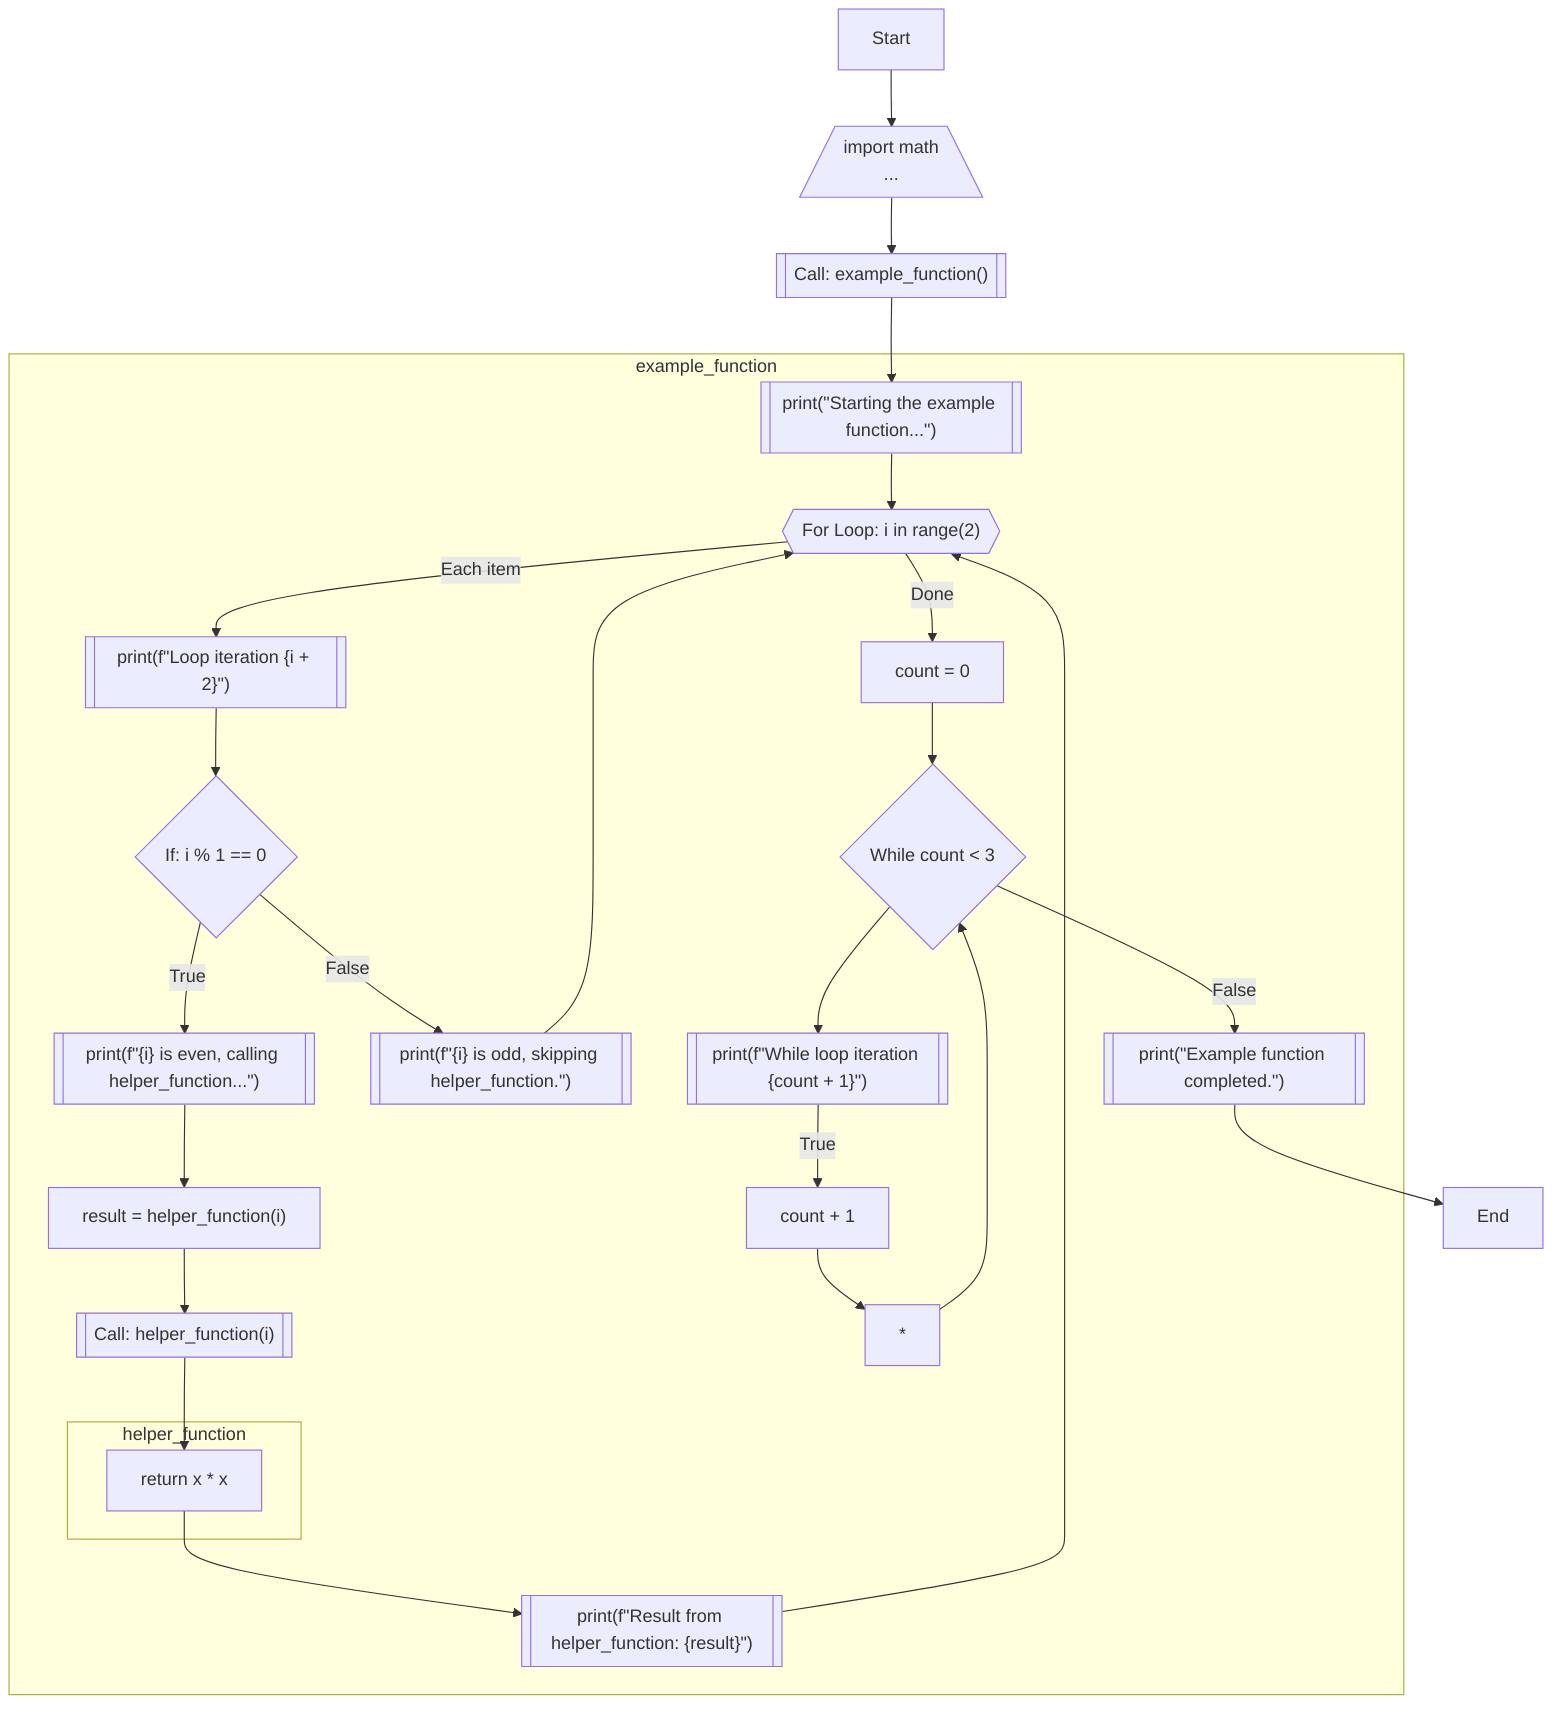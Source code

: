 graph TD
    start1[Start]
    end2[End]
    import3[/"import math
..."\]
    call_example_function4[["Call: example_function()"]]
    expr6[["print(#quot;Starting the example function...#quot;)"]]
    for_loop7{{"For Loop: i in range(2)"}}
    expr9[["print(f#quot;Loop iteration {i + 2}#quot;)"]]
    if_cond10{"If: i % 1 == 0"}
    expr12[["print(f#quot;{i} is even, calling helper_function...#quot;)"]]
    assign13["result = helper_function(i)"]
    call_helper_function14[["Call: helper_function(i)"]]
    return16["return x * x"]
    expr17[["print(f#quot;Result from helper_function: {result}#quot;)"]]
    expr18[["print(f#quot;{i} is odd, skipping helper_function.#quot;)"]]
    assign19["count = 0"]
    while_loop20{"While count < 3"}
    expr22[["print(f#quot;While loop iteration {count + 1}#quot;)"]]
    augassign23["count + 1"]
    next_iter24[*]
    expr25[["print(#quot;Example function completed.#quot;)"]]
    subgraph example_function
        expr6
        for_loop7
        expr9
        if_cond10
        expr12
        assign13
        call_helper_function14
        expr17
        expr18
        assign19
        while_loop20
        expr22
        augassign23
        next_iter24
        expr25
        subgraph helper_function
            return16
        end
    end
    start1 --> import3
    import3 --> call_example_function4
    call_example_function4 --> expr6
    expr6 --> for_loop7
    for_loop7 -->|Each item| expr9
    expr9 --> if_cond10
    if_cond10 -->|True| expr12
    expr12 --> assign13
    assign13 --> call_helper_function14
    call_helper_function14 --> return16
    return16 --> expr17
    expr17 --> for_loop7
    if_cond10 -->|False| expr18
    expr18 --> for_loop7
    for_loop7 -->|Done| assign19
    assign19 --> while_loop20
    while_loop20 --> expr22
    expr22 -->|True| augassign23
    augassign23 --> next_iter24
    next_iter24 --> while_loop20
    while_loop20 -->|False| expr25
    expr25 --> end2
click expr6 setClickedNode
click for_loop7 setClickedNode
click expr9 setClickedNode
click if_cond10 setClickedNode
click expr12 setClickedNode
click assign13 setClickedNode
click call_helper_function14 setClickedNode
click return16 setClickedNode
click expr17 setClickedNode
click expr18 setClickedNode
click assign19 setClickedNode
click while_loop20 setClickedNode
click expr22 setClickedNode
click augassign23 setClickedNode
click next_iter24 setClickedNode
click expr25 setClickedNode
